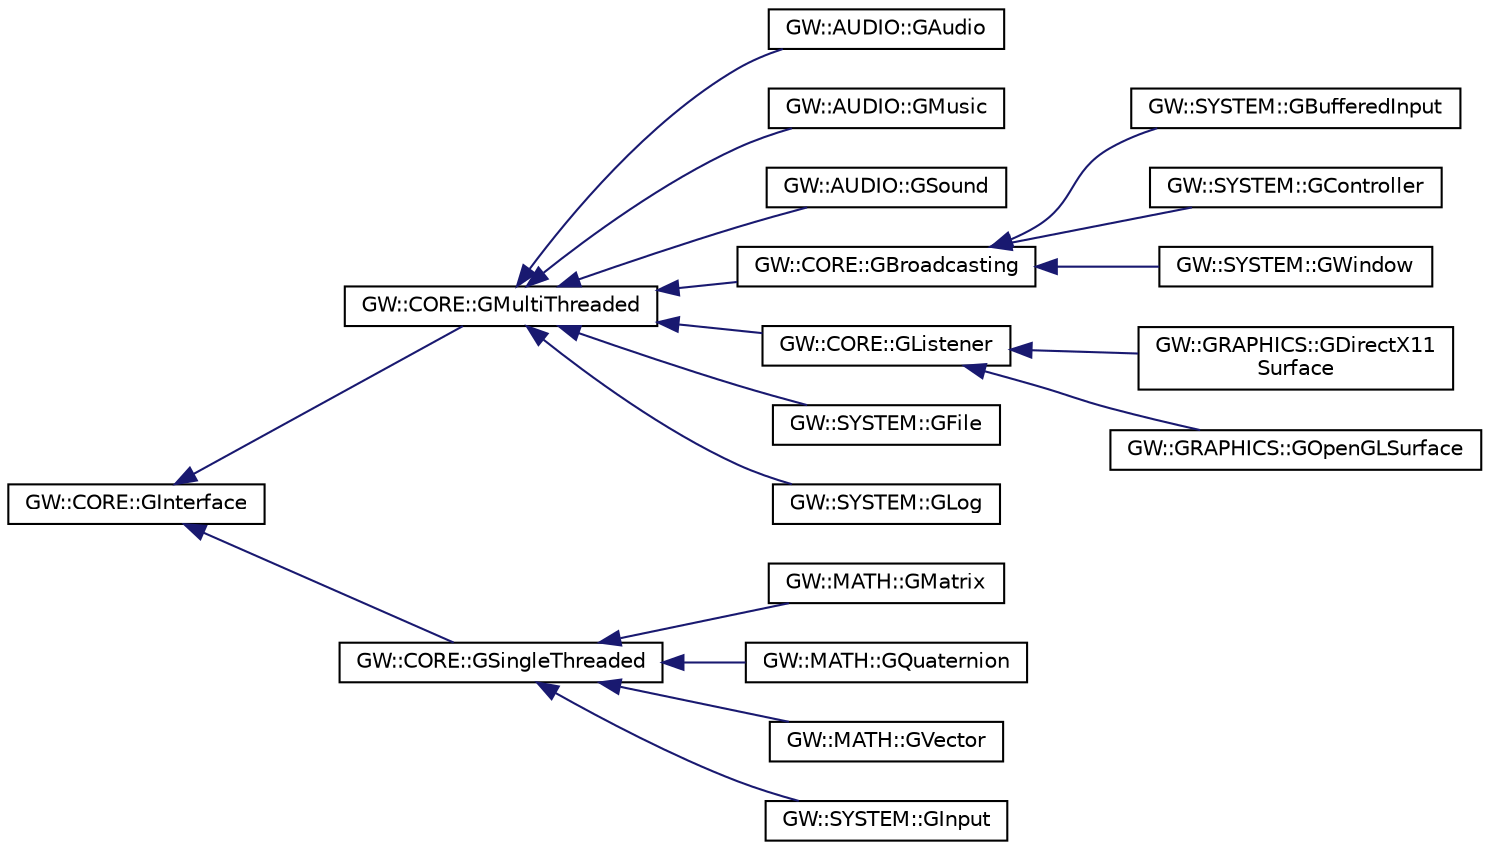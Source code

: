 digraph "Graphical Class Hierarchy"
{
 // LATEX_PDF_SIZE
  edge [fontname="Helvetica",fontsize="10",labelfontname="Helvetica",labelfontsize="10"];
  node [fontname="Helvetica",fontsize="10",shape=record];
  rankdir="LR";
  Node0 [label="GW::CORE::GInterface",height=0.2,width=0.4,color="black", fillcolor="white", style="filled",URL="$classGW_1_1CORE_1_1GInterface.html",tooltip="Base interface all Gateware interfaces must support at a minimum."];
  Node0 -> Node1 [dir="back",color="midnightblue",fontsize="10",style="solid",fontname="Helvetica"];
  Node1 [label="GW::CORE::GMultiThreaded",height=0.2,width=0.4,color="black", fillcolor="white", style="filled",URL="$classGW_1_1CORE_1_1GMultiThreaded.html",tooltip="This interface is only used to label and query interfaces which promise to 100% internally support th..."];
  Node1 -> Node2 [dir="back",color="midnightblue",fontsize="10",style="solid",fontname="Helvetica"];
  Node2 [label="GW::AUDIO::GAudio",height=0.2,width=0.4,color="black", fillcolor="white", style="filled",URL="$classGW_1_1AUDIO_1_1GAudio.html",tooltip=" "];
  Node1 -> Node3 [dir="back",color="midnightblue",fontsize="10",style="solid",fontname="Helvetica"];
  Node3 [label="GW::AUDIO::GMusic",height=0.2,width=0.4,color="black", fillcolor="white", style="filled",URL="$classGW_1_1AUDIO_1_1GMusic.html",tooltip=" "];
  Node1 -> Node4 [dir="back",color="midnightblue",fontsize="10",style="solid",fontname="Helvetica"];
  Node4 [label="GW::AUDIO::GSound",height=0.2,width=0.4,color="black", fillcolor="white", style="filled",URL="$classGW_1_1AUDIO_1_1GSound.html",tooltip=" "];
  Node1 -> Node5 [dir="back",color="midnightblue",fontsize="10",style="solid",fontname="Helvetica"];
  Node5 [label="GW::CORE::GBroadcasting",height=0.2,width=0.4,color="black", fillcolor="white", style="filled",URL="$classGW_1_1CORE_1_1GBroadcasting.html",tooltip="The GBroadcasting Interface is capable of registering & deregistering GListener interfaces."];
  Node5 -> Node6 [dir="back",color="midnightblue",fontsize="10",style="solid",fontname="Helvetica"];
  Node6 [label="GW::SYSTEM::GBufferedInput",height=0.2,width=0.4,color="black", fillcolor="white", style="filled",URL="$classGW_1_1SYSTEM_1_1GBufferedInput.html",tooltip="A Multi-threaded buffered input library."];
  Node5 -> Node7 [dir="back",color="midnightblue",fontsize="10",style="solid",fontname="Helvetica"];
  Node7 [label="GW::SYSTEM::GController",height=0.2,width=0.4,color="black", fillcolor="white", style="filled",URL="$classGW_1_1SYSTEM_1_1GController.html",tooltip="A multi-threaded controller input library."];
  Node5 -> Node8 [dir="back",color="midnightblue",fontsize="10",style="solid",fontname="Helvetica"];
  Node8 [label="GW::SYSTEM::GWindow",height=0.2,width=0.4,color="black", fillcolor="white", style="filled",URL="$classGW_1_1SYSTEM_1_1GWindow.html",tooltip="A thread-safe window creation and management library."];
  Node1 -> Node9 [dir="back",color="midnightblue",fontsize="10",style="solid",fontname="Helvetica"];
  Node9 [label="GW::CORE::GListener",height=0.2,width=0.4,color="black", fillcolor="white", style="filled",URL="$classGW_1_1CORE_1_1GListener.html",tooltip="A GListener Interface may be registered with a GBroadcaster interface to receive event notifications."];
  Node9 -> Node10 [dir="back",color="midnightblue",fontsize="10",style="solid",fontname="Helvetica"];
  Node10 [label="GW::GRAPHICS::GDirectX11\lSurface",height=0.2,width=0.4,color="black", fillcolor="white", style="filled",URL="$classGW_1_1GRAPHICS_1_1GDirectX11Surface.html",tooltip="A library used to initialize, create, and manage a DirectX11 rendering context."];
  Node9 -> Node11 [dir="back",color="midnightblue",fontsize="10",style="solid",fontname="Helvetica"];
  Node11 [label="GW::GRAPHICS::GOpenGLSurface",height=0.2,width=0.4,color="black", fillcolor="white", style="filled",URL="$classGW_1_1GRAPHICS_1_1GOpenGLSurface.html",tooltip="A library used to initialize, create, and manage an OpenGL rendering context."];
  Node1 -> Node12 [dir="back",color="midnightblue",fontsize="10",style="solid",fontname="Helvetica"];
  Node12 [label="GW::SYSTEM::GFile",height=0.2,width=0.4,color="black", fillcolor="white", style="filled",URL="$classGW_1_1SYSTEM_1_1GFile.html",tooltip="Cross platform FileIO/Directory handling."];
  Node1 -> Node13 [dir="back",color="midnightblue",fontsize="10",style="solid",fontname="Helvetica"];
  Node13 [label="GW::SYSTEM::GLog",height=0.2,width=0.4,color="black", fillcolor="white", style="filled",URL="$classGW_1_1SYSTEM_1_1GLog.html",tooltip="Cross platform threadsafe logger."];
  Node0 -> Node14 [dir="back",color="midnightblue",fontsize="10",style="solid",fontname="Helvetica"];
  Node14 [label="GW::CORE::GSingleThreaded",height=0.2,width=0.4,color="black", fillcolor="white", style="filled",URL="$classGW_1_1CORE_1_1GSingleThreaded.html",tooltip="This interface is only used to label and query interfaces which are not designed internally to suppor..."];
  Node14 -> Node15 [dir="back",color="midnightblue",fontsize="10",style="solid",fontname="Helvetica"];
  Node15 [label="GW::MATH::GMatrix",height=0.2,width=0.4,color="black", fillcolor="white", style="filled",URL="$classGW_1_1MATH_1_1GMatrix.html",tooltip="Matrix functions."];
  Node14 -> Node16 [dir="back",color="midnightblue",fontsize="10",style="solid",fontname="Helvetica"];
  Node16 [label="GW::MATH::GQuaternion",height=0.2,width=0.4,color="black", fillcolor="white", style="filled",URL="$classGW_1_1MATH_1_1GQuaternion.html",tooltip="Quaternion functions."];
  Node14 -> Node17 [dir="back",color="midnightblue",fontsize="10",style="solid",fontname="Helvetica"];
  Node17 [label="GW::MATH::GVector",height=0.2,width=0.4,color="black", fillcolor="white", style="filled",URL="$classGW_1_1MATH_1_1GVector.html",tooltip="Vector functions."];
  Node14 -> Node18 [dir="back",color="midnightblue",fontsize="10",style="solid",fontname="Helvetica"];
  Node18 [label="GW::SYSTEM::GInput",height=0.2,width=0.4,color="black", fillcolor="white", style="filled",URL="$classGW_1_1SYSTEM_1_1GInput.html",tooltip="A single threaded input library."];
}
